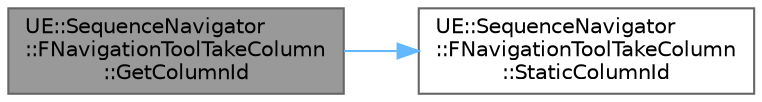 digraph "UE::SequenceNavigator::FNavigationToolTakeColumn::GetColumnId"
{
 // INTERACTIVE_SVG=YES
 // LATEX_PDF_SIZE
  bgcolor="transparent";
  edge [fontname=Helvetica,fontsize=10,labelfontname=Helvetica,labelfontsize=10];
  node [fontname=Helvetica,fontsize=10,shape=box,height=0.2,width=0.4];
  rankdir="LR";
  Node1 [id="Node000001",label="UE::SequenceNavigator\l::FNavigationToolTakeColumn\l::GetColumnId",height=0.2,width=0.4,color="gray40", fillcolor="grey60", style="filled", fontcolor="black",tooltip=" "];
  Node1 -> Node2 [id="edge1_Node000001_Node000002",color="steelblue1",style="solid",tooltip=" "];
  Node2 [id="Node000002",label="UE::SequenceNavigator\l::FNavigationToolTakeColumn\l::StaticColumnId",height=0.2,width=0.4,color="grey40", fillcolor="white", style="filled",URL="$d2/d98/classUE_1_1SequenceNavigator_1_1FNavigationToolTakeColumn.html#a6ea9426256e59ec60a44ad9388502a46",tooltip=" "];
}

